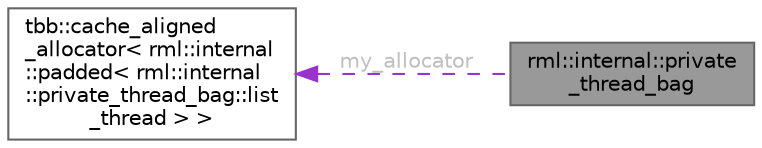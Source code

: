 digraph "rml::internal::private_thread_bag"
{
 // LATEX_PDF_SIZE
  bgcolor="transparent";
  edge [fontname=Helvetica,fontsize=10,labelfontname=Helvetica,labelfontsize=10];
  node [fontname=Helvetica,fontsize=10,shape=box,height=0.2,width=0.4];
  rankdir="LR";
  Node1 [id="Node000001",label="rml::internal::private\l_thread_bag",height=0.2,width=0.4,color="gray40", fillcolor="grey60", style="filled", fontcolor="black",tooltip="Bag of threads that are private to a client."];
  Node2 -> Node1 [id="edge1_Node000001_Node000002",dir="back",color="darkorchid3",style="dashed",tooltip=" ",label=" my_allocator",fontcolor="grey" ];
  Node2 [id="Node000002",label="tbb::cache_aligned\l_allocator\< rml::internal\l::padded\< rml::internal\l::private_thread_bag::list\l_thread \> \>",height=0.2,width=0.4,color="gray40", fillcolor="white", style="filled",URL="$classtbb_1_1cache__aligned__allocator.html",tooltip=" "];
}
